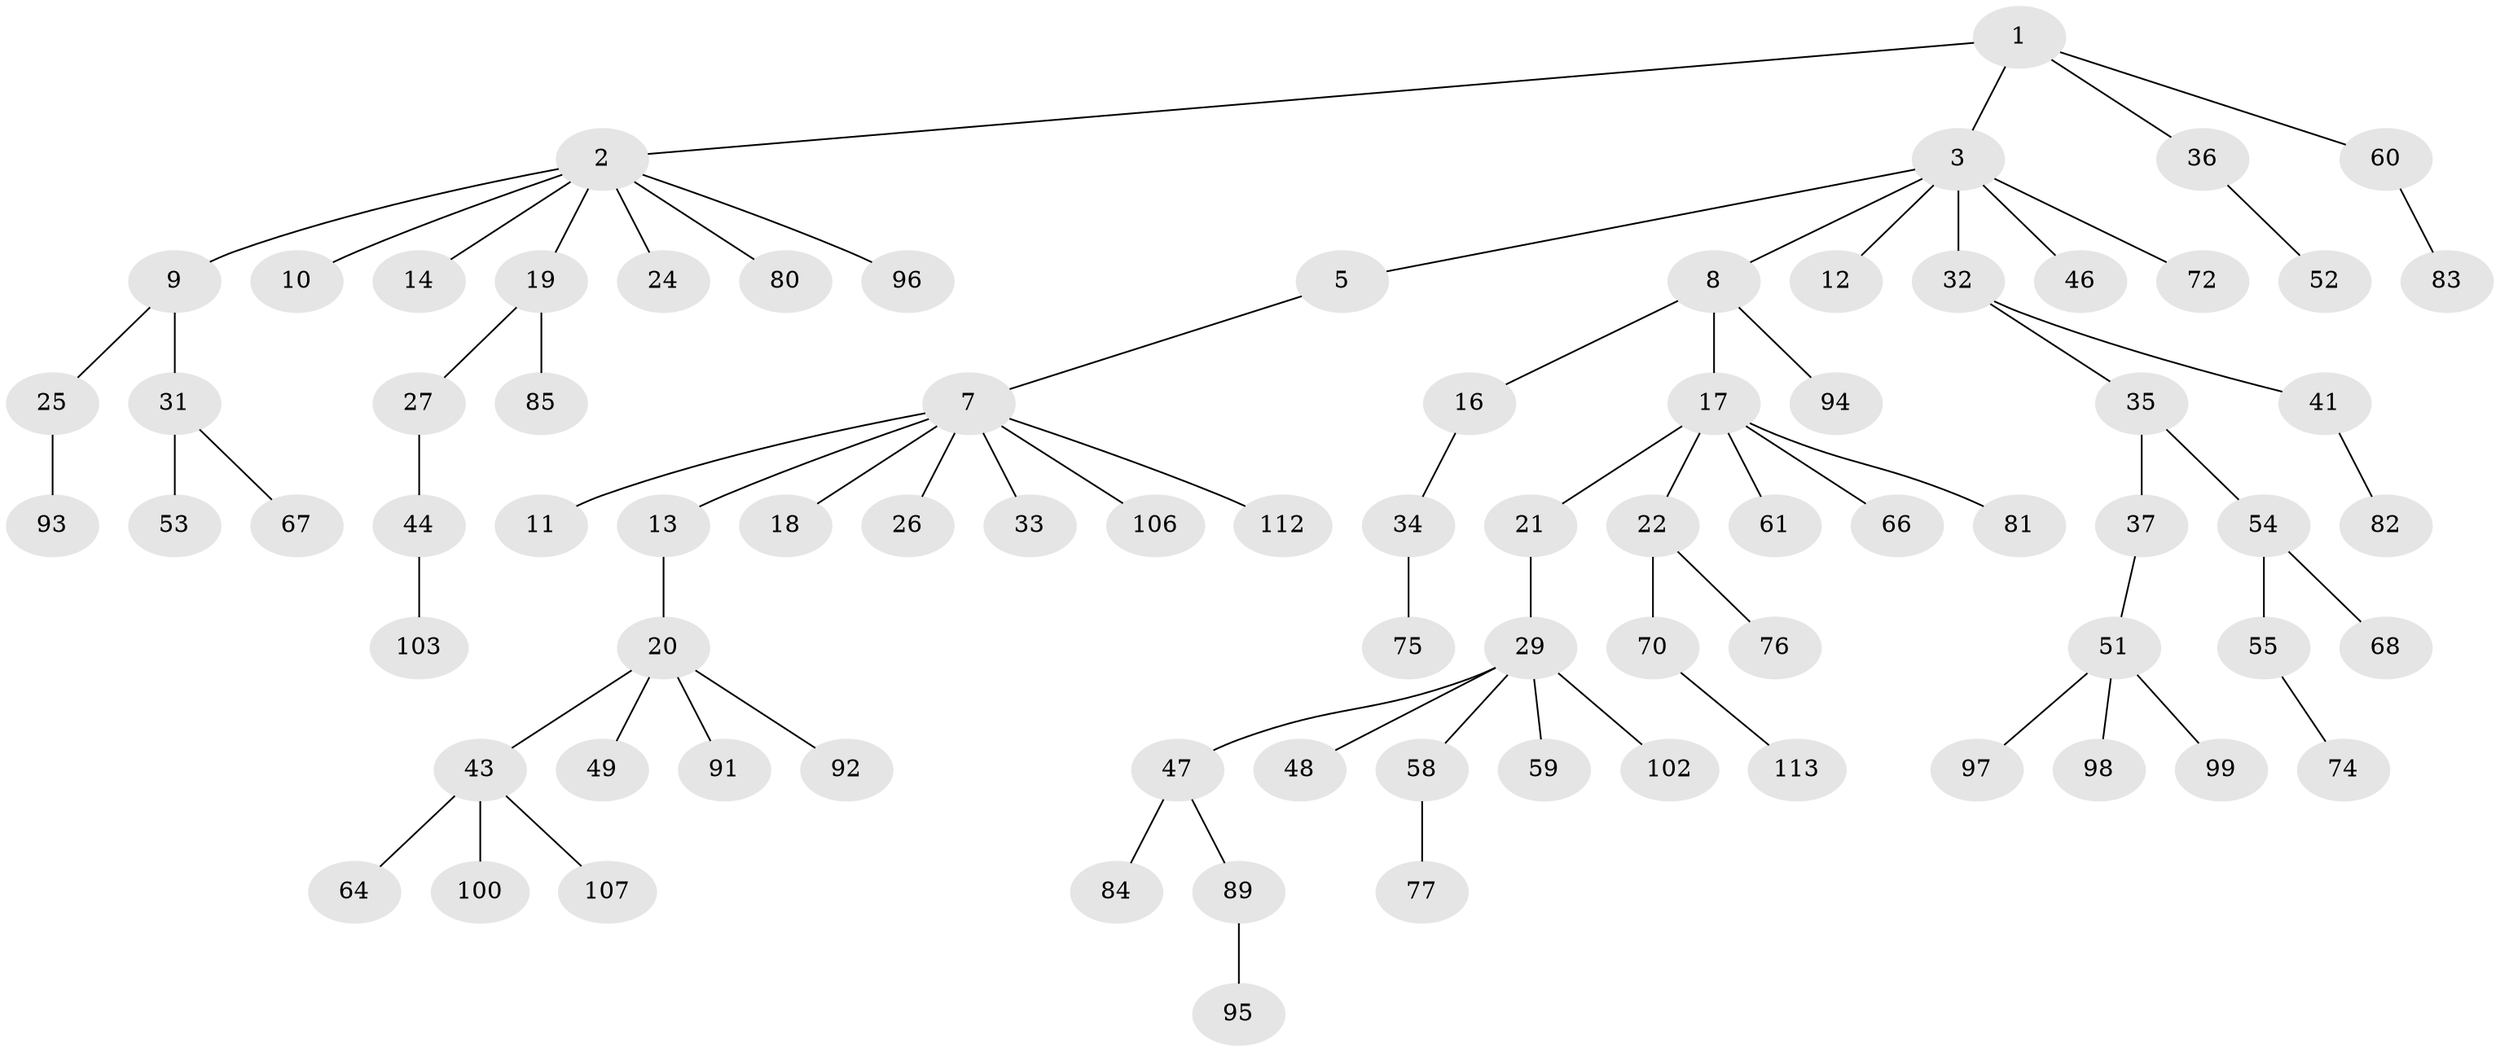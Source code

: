 // Generated by graph-tools (version 1.1) at 2025/52/02/27/25 19:52:12]
// undirected, 80 vertices, 79 edges
graph export_dot {
graph [start="1"]
  node [color=gray90,style=filled];
  1 [super="+30"];
  2 [super="+6"];
  3 [super="+4"];
  5;
  7 [super="+15"];
  8 [super="+56"];
  9;
  10;
  11 [super="+38"];
  12;
  13;
  14 [super="+39"];
  16;
  17 [super="+23"];
  18;
  19 [super="+79"];
  20 [super="+28"];
  21 [super="+87"];
  22 [super="+109"];
  24 [super="+110"];
  25 [super="+78"];
  26;
  27 [super="+63"];
  29 [super="+45"];
  31 [super="+50"];
  32 [super="+42"];
  33 [super="+111"];
  34 [super="+40"];
  35 [super="+105"];
  36;
  37;
  41;
  43 [super="+65"];
  44 [super="+57"];
  46 [super="+69"];
  47 [super="+62"];
  48;
  49;
  51 [super="+71"];
  52 [super="+86"];
  53;
  54;
  55;
  58;
  59;
  60 [super="+73"];
  61;
  64;
  66;
  67;
  68;
  70 [super="+108"];
  72;
  74 [super="+88"];
  75;
  76;
  77 [super="+104"];
  80;
  81;
  82;
  83;
  84;
  85;
  89 [super="+90"];
  91;
  92;
  93 [super="+101"];
  94;
  95;
  96;
  97;
  98;
  99;
  100;
  102;
  103;
  106;
  107;
  112;
  113;
  1 -- 2;
  1 -- 3;
  1 -- 36;
  1 -- 60;
  2 -- 9;
  2 -- 14;
  2 -- 19;
  2 -- 24;
  2 -- 96;
  2 -- 80;
  2 -- 10;
  3 -- 8;
  3 -- 12;
  3 -- 32;
  3 -- 72;
  3 -- 5;
  3 -- 46;
  5 -- 7;
  7 -- 11;
  7 -- 13;
  7 -- 18;
  7 -- 33;
  7 -- 112;
  7 -- 26;
  7 -- 106;
  8 -- 16;
  8 -- 17;
  8 -- 94;
  9 -- 25;
  9 -- 31;
  13 -- 20;
  16 -- 34;
  17 -- 21;
  17 -- 22;
  17 -- 81;
  17 -- 66;
  17 -- 61;
  19 -- 27;
  19 -- 85;
  20 -- 49;
  20 -- 43;
  20 -- 91;
  20 -- 92;
  21 -- 29;
  22 -- 70;
  22 -- 76;
  25 -- 93;
  27 -- 44;
  29 -- 47;
  29 -- 48;
  29 -- 58;
  29 -- 59;
  29 -- 102;
  31 -- 67;
  31 -- 53;
  32 -- 35;
  32 -- 41;
  34 -- 75;
  35 -- 37;
  35 -- 54;
  36 -- 52;
  37 -- 51;
  41 -- 82;
  43 -- 64;
  43 -- 107;
  43 -- 100;
  44 -- 103;
  47 -- 84;
  47 -- 89;
  51 -- 99;
  51 -- 97;
  51 -- 98;
  54 -- 55;
  54 -- 68;
  55 -- 74;
  58 -- 77;
  60 -- 83;
  70 -- 113;
  89 -- 95;
}

